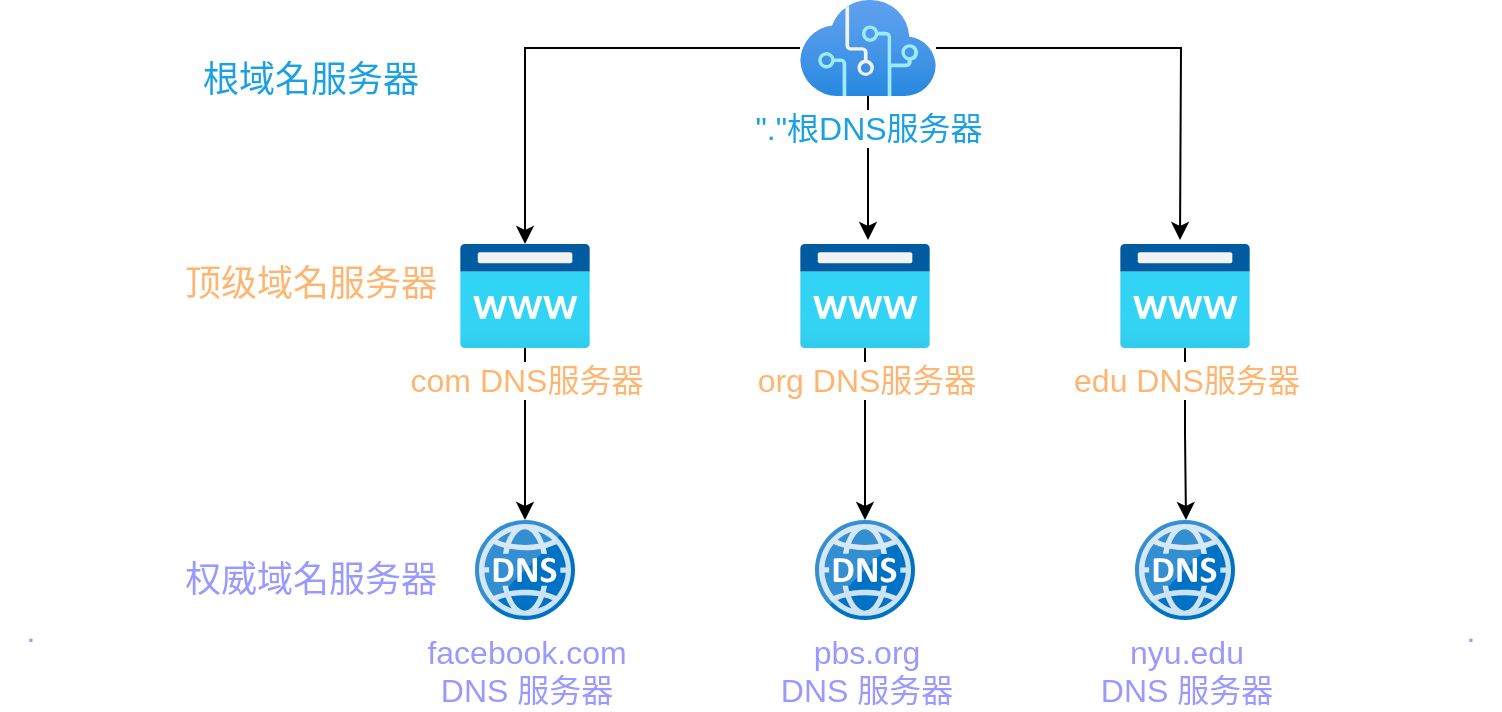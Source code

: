 <mxfile version="20.5.3" type="github">
  <diagram id="eCHaqAdTofoHEWZYrXQT" name="第 1 页">
    <mxGraphModel dx="2249" dy="754" grid="1" gridSize="10" guides="1" tooltips="1" connect="1" arrows="1" fold="1" page="1" pageScale="1" pageWidth="827" pageHeight="1169" math="0" shadow="0">
      <root>
        <mxCell id="0" />
        <mxCell id="1" parent="0" />
        <mxCell id="GeqgyGRexY3p-APIAECZ-12" style="edgeStyle=orthogonalEdgeStyle;rounded=0;orthogonalLoop=1;jettySize=auto;html=1;fontSize=16;fontColor=#9999FF;" edge="1" parent="1" source="GeqgyGRexY3p-APIAECZ-1" target="GeqgyGRexY3p-APIAECZ-6">
          <mxGeometry relative="1" as="geometry" />
        </mxCell>
        <mxCell id="GeqgyGRexY3p-APIAECZ-16" style="edgeStyle=orthogonalEdgeStyle;rounded=0;orthogonalLoop=1;jettySize=auto;html=1;fontSize=16;fontColor=#9999FF;" edge="1" parent="1" source="GeqgyGRexY3p-APIAECZ-1">
          <mxGeometry relative="1" as="geometry">
            <mxPoint x="404" y="180" as="targetPoint" />
          </mxGeometry>
        </mxCell>
        <mxCell id="GeqgyGRexY3p-APIAECZ-18" style="edgeStyle=orthogonalEdgeStyle;rounded=0;orthogonalLoop=1;jettySize=auto;html=1;fontSize=16;fontColor=#9999FF;" edge="1" parent="1" source="GeqgyGRexY3p-APIAECZ-1">
          <mxGeometry relative="1" as="geometry">
            <mxPoint x="560" y="180" as="targetPoint" />
          </mxGeometry>
        </mxCell>
        <mxCell id="GeqgyGRexY3p-APIAECZ-1" value="&lt;font color=&quot;#1ba1e2&quot; style=&quot;font-size: 16px;&quot;&gt;&quot;.&quot;根DNS服务器&lt;/font&gt;" style="aspect=fixed;html=1;points=[];align=center;image;fontSize=12;image=img/lib/azure2/ai_machine_learning/Cognitive_Services.svg;" vertex="1" parent="1">
          <mxGeometry x="370" y="60" width="68" height="48" as="geometry" />
        </mxCell>
        <mxCell id="GeqgyGRexY3p-APIAECZ-2" value="&lt;font style=&quot;font-size: 18px;&quot;&gt;根域名服务器&lt;/font&gt;" style="text;html=1;resizable=0;autosize=1;align=center;verticalAlign=middle;points=[];fillColor=none;strokeColor=none;rounded=0;fontColor=#1BA1E2;" vertex="1" parent="1">
          <mxGeometry x="60" y="80" width="130" height="40" as="geometry" />
        </mxCell>
        <mxCell id="GeqgyGRexY3p-APIAECZ-4" value="&lt;font style=&quot;font-size: 16px;&quot; color=&quot;#9999ff&quot;&gt;facebook.com&lt;br&gt;DNS 服务器&lt;br&gt;&lt;/font&gt;" style="sketch=0;aspect=fixed;html=1;points=[];align=center;image;fontSize=12;image=img/lib/mscae/DNS.svg;fontColor=#7EA6E0;" vertex="1" parent="1">
          <mxGeometry x="207.5" y="320" width="50" height="50" as="geometry" />
        </mxCell>
        <mxCell id="GeqgyGRexY3p-APIAECZ-21" style="edgeStyle=orthogonalEdgeStyle;rounded=0;orthogonalLoop=1;jettySize=auto;html=1;fontSize=16;fontColor=#9999FF;" edge="1" parent="1" source="GeqgyGRexY3p-APIAECZ-5" target="GeqgyGRexY3p-APIAECZ-19">
          <mxGeometry relative="1" as="geometry">
            <mxPoint x="402.5" y="284" as="targetPoint" />
          </mxGeometry>
        </mxCell>
        <mxCell id="GeqgyGRexY3p-APIAECZ-5" value="&lt;font color=&quot;#ffb570&quot; style=&quot;font-size: 16px;&quot;&gt;org DNS服务器&lt;/font&gt;" style="aspect=fixed;html=1;points=[];align=center;image;fontSize=12;image=img/lib/azure2/app_services/App_Service_Domains.svg;fontColor=#7EA6E0;" vertex="1" parent="1">
          <mxGeometry x="370" y="182" width="65" height="52" as="geometry" />
        </mxCell>
        <mxCell id="GeqgyGRexY3p-APIAECZ-11" style="edgeStyle=orthogonalEdgeStyle;rounded=0;orthogonalLoop=1;jettySize=auto;html=1;fontSize=16;fontColor=#9999FF;" edge="1" parent="1" source="GeqgyGRexY3p-APIAECZ-6" target="GeqgyGRexY3p-APIAECZ-4">
          <mxGeometry relative="1" as="geometry">
            <mxPoint x="233" y="300" as="targetPoint" />
          </mxGeometry>
        </mxCell>
        <mxCell id="GeqgyGRexY3p-APIAECZ-6" value="&lt;font color=&quot;#ffb570&quot; style=&quot;font-size: 16px;&quot;&gt;com DNS服务器&lt;/font&gt;" style="aspect=fixed;html=1;points=[];align=center;image;fontSize=12;image=img/lib/azure2/app_services/App_Service_Domains.svg;fontColor=#7EA6E0;" vertex="1" parent="1">
          <mxGeometry x="200" y="182" width="65" height="52" as="geometry" />
        </mxCell>
        <mxCell id="GeqgyGRexY3p-APIAECZ-26" style="edgeStyle=orthogonalEdgeStyle;rounded=0;orthogonalLoop=1;jettySize=auto;html=1;fontSize=16;fontColor=#9999FF;entryX=0.51;entryY=0;entryDx=0;entryDy=0;entryPerimeter=0;" edge="1" parent="1" source="GeqgyGRexY3p-APIAECZ-7" target="GeqgyGRexY3p-APIAECZ-22">
          <mxGeometry relative="1" as="geometry">
            <mxPoint x="562.5" y="274" as="targetPoint" />
          </mxGeometry>
        </mxCell>
        <mxCell id="GeqgyGRexY3p-APIAECZ-7" value="&lt;font color=&quot;#ffb570&quot; style=&quot;font-size: 16px;&quot;&gt;edu DNS服务器&lt;/font&gt;" style="aspect=fixed;html=1;points=[];align=center;image;fontSize=12;image=img/lib/azure2/app_services/App_Service_Domains.svg;fontColor=#7EA6E0;" vertex="1" parent="1">
          <mxGeometry x="530" y="182" width="65" height="52" as="geometry" />
        </mxCell>
        <mxCell id="GeqgyGRexY3p-APIAECZ-8" value="&lt;font color=&quot;#ffb570&quot; style=&quot;font-size: 18px;&quot;&gt;顶级域名服务器&lt;/font&gt;" style="text;html=1;resizable=0;autosize=1;align=center;verticalAlign=middle;points=[];fillColor=none;strokeColor=none;rounded=0;fontColor=#1BA1E2;" vertex="1" parent="1">
          <mxGeometry x="50" y="182" width="150" height="40" as="geometry" />
        </mxCell>
        <mxCell id="GeqgyGRexY3p-APIAECZ-9" value="&lt;font color=&quot;#9999ff&quot; style=&quot;font-size: 18px;&quot;&gt;权威域名服务器&lt;/font&gt;" style="text;html=1;resizable=0;autosize=1;align=center;verticalAlign=middle;points=[];fillColor=none;strokeColor=none;rounded=0;fontColor=#1BA1E2;" vertex="1" parent="1">
          <mxGeometry x="50" y="330" width="150" height="40" as="geometry" />
        </mxCell>
        <mxCell id="GeqgyGRexY3p-APIAECZ-19" value="&lt;font style=&quot;font-size: 16px;&quot; color=&quot;#9999ff&quot;&gt;pbs.org&lt;br&gt;DNS 服务器&lt;br&gt;&lt;/font&gt;" style="sketch=0;aspect=fixed;html=1;points=[];align=center;image;fontSize=12;image=img/lib/mscae/DNS.svg;fontColor=#7EA6E0;" vertex="1" parent="1">
          <mxGeometry x="377.5" y="320" width="50" height="50" as="geometry" />
        </mxCell>
        <mxCell id="GeqgyGRexY3p-APIAECZ-22" value="&lt;font style=&quot;font-size: 16px;&quot; color=&quot;#9999ff&quot;&gt;nyu.edu&lt;br&gt;DNS 服务器&lt;br&gt;&lt;/font&gt;" style="sketch=0;aspect=fixed;html=1;points=[];align=center;image;fontSize=12;image=img/lib/mscae/DNS.svg;fontColor=#7EA6E0;" vertex="1" parent="1">
          <mxGeometry x="537.5" y="320" width="50" height="50" as="geometry" />
        </mxCell>
        <mxCell id="GeqgyGRexY3p-APIAECZ-27" value="." style="text;html=1;resizable=0;autosize=1;align=center;verticalAlign=middle;points=[];fillColor=none;strokeColor=none;rounded=0;fontSize=16;fontColor=#9999FF;" vertex="1" parent="1">
          <mxGeometry x="690" y="360" width="30" height="30" as="geometry" />
        </mxCell>
        <mxCell id="GeqgyGRexY3p-APIAECZ-28" value="." style="text;html=1;resizable=0;autosize=1;align=center;verticalAlign=middle;points=[];fillColor=none;strokeColor=none;rounded=0;fontSize=16;fontColor=#9999FF;" vertex="1" parent="1">
          <mxGeometry x="-30" y="360" width="30" height="30" as="geometry" />
        </mxCell>
      </root>
    </mxGraphModel>
  </diagram>
</mxfile>

